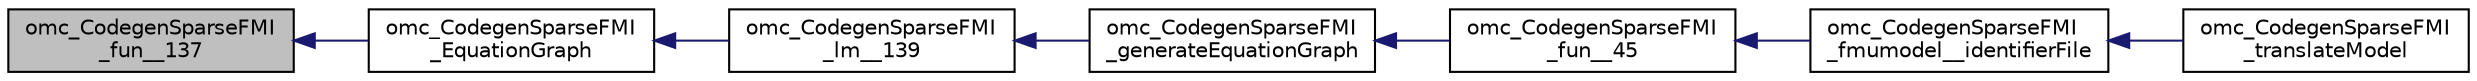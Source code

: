 digraph "omc_CodegenSparseFMI_fun__137"
{
  edge [fontname="Helvetica",fontsize="10",labelfontname="Helvetica",labelfontsize="10"];
  node [fontname="Helvetica",fontsize="10",shape=record];
  rankdir="LR";
  Node90052 [label="omc_CodegenSparseFMI\l_fun__137",height=0.2,width=0.4,color="black", fillcolor="grey75", style="filled", fontcolor="black"];
  Node90052 -> Node90053 [dir="back",color="midnightblue",fontsize="10",style="solid",fontname="Helvetica"];
  Node90053 [label="omc_CodegenSparseFMI\l_EquationGraph",height=0.2,width=0.4,color="black", fillcolor="white", style="filled",URL="$da/d88/_codegen_sparse_f_m_i_8h.html#ac0e76d71b6478750d9e790f789a32e11"];
  Node90053 -> Node90054 [dir="back",color="midnightblue",fontsize="10",style="solid",fontname="Helvetica"];
  Node90054 [label="omc_CodegenSparseFMI\l_lm__139",height=0.2,width=0.4,color="black", fillcolor="white", style="filled",URL="$d1/d2e/_codegen_sparse_f_m_i_8c.html#a02b726f0006a5b017efdd4d8f5d35b56"];
  Node90054 -> Node90055 [dir="back",color="midnightblue",fontsize="10",style="solid",fontname="Helvetica"];
  Node90055 [label="omc_CodegenSparseFMI\l_generateEquationGraph",height=0.2,width=0.4,color="black", fillcolor="white", style="filled",URL="$da/d88/_codegen_sparse_f_m_i_8h.html#ae7c5db81140159798336e769c224a818"];
  Node90055 -> Node90056 [dir="back",color="midnightblue",fontsize="10",style="solid",fontname="Helvetica"];
  Node90056 [label="omc_CodegenSparseFMI\l_fun__45",height=0.2,width=0.4,color="black", fillcolor="white", style="filled",URL="$d1/d2e/_codegen_sparse_f_m_i_8c.html#a33c397eee4567dbaf5269d88f9ea50f2"];
  Node90056 -> Node90057 [dir="back",color="midnightblue",fontsize="10",style="solid",fontname="Helvetica"];
  Node90057 [label="omc_CodegenSparseFMI\l_fmumodel__identifierFile",height=0.2,width=0.4,color="black", fillcolor="white", style="filled",URL="$da/d88/_codegen_sparse_f_m_i_8h.html#a0d704247081fbb1f268bdd5ae5d7f3f3"];
  Node90057 -> Node90058 [dir="back",color="midnightblue",fontsize="10",style="solid",fontname="Helvetica"];
  Node90058 [label="omc_CodegenSparseFMI\l_translateModel",height=0.2,width=0.4,color="black", fillcolor="white", style="filled",URL="$da/d88/_codegen_sparse_f_m_i_8h.html#a6e115544fcae7968ab9fa00a0ea17b1d"];
}
